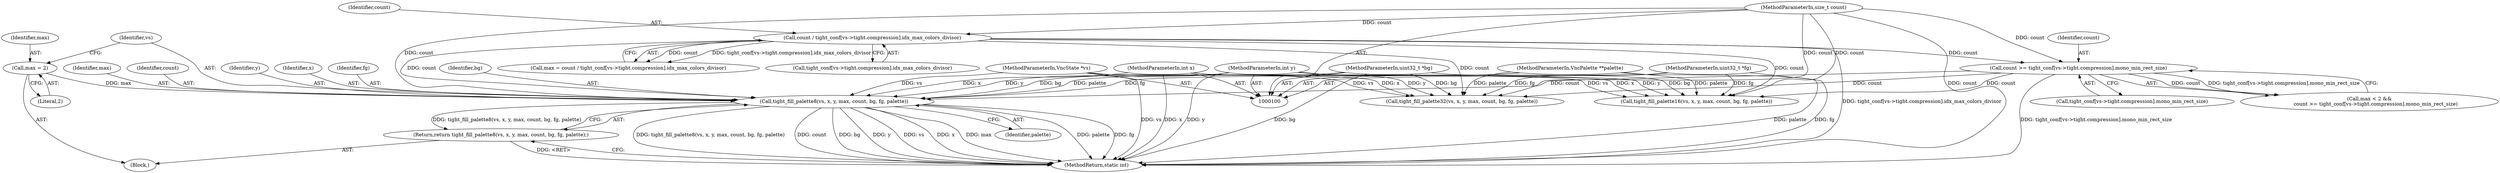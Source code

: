 digraph "0_qemu_9f64916da20eea67121d544698676295bbb105a7_6@pointer" {
"1000185" [label="(Call,tight_fill_palette8(vs, x, y, max, count, bg, fg, palette))"];
"1000101" [label="(MethodParameterIn,VncState *vs)"];
"1000102" [label="(MethodParameterIn,int x)"];
"1000103" [label="(MethodParameterIn,int y)"];
"1000181" [label="(Call,max = 2)"];
"1000128" [label="(Call,count >= tight_conf[vs->tight.compression].mono_min_rect_size)"];
"1000112" [label="(Call,count / tight_conf[vs->tight.compression].idx_max_colors_divisor)"];
"1000104" [label="(MethodParameterIn,size_t count)"];
"1000105" [label="(MethodParameterIn,uint32_t *bg)"];
"1000106" [label="(MethodParameterIn,uint32_t *fg)"];
"1000107" [label="(MethodParameterIn,VncPalette **palette)"];
"1000184" [label="(Return,return tight_fill_palette8(vs, x, y, max, count, bg, fg, palette);)"];
"1000191" [label="(Identifier,bg)"];
"1000160" [label="(Call,tight_fill_palette32(vs, x, y, max, count, bg, fg, palette))"];
"1000104" [label="(MethodParameterIn,size_t count)"];
"1000183" [label="(Literal,2)"];
"1000193" [label="(Identifier,palette)"];
"1000182" [label="(Identifier,max)"];
"1000157" [label="(Block,)"];
"1000112" [label="(Call,count / tight_conf[vs->tight.compression].idx_max_colors_divisor)"];
"1000114" [label="(Call,tight_conf[vs->tight.compression].idx_max_colors_divisor)"];
"1000189" [label="(Identifier,max)"];
"1000106" [label="(MethodParameterIn,uint32_t *fg)"];
"1000181" [label="(Call,max = 2)"];
"1000190" [label="(Identifier,count)"];
"1000129" [label="(Identifier,count)"];
"1000188" [label="(Identifier,y)"];
"1000103" [label="(MethodParameterIn,int y)"];
"1000110" [label="(Call,max = count / tight_conf[vs->tight.compression].idx_max_colors_divisor)"];
"1000187" [label="(Identifier,x)"];
"1000124" [label="(Call,max < 2 &&\n        count >= tight_conf[vs->tight.compression].mono_min_rect_size)"];
"1000192" [label="(Identifier,fg)"];
"1000184" [label="(Return,return tight_fill_palette8(vs, x, y, max, count, bg, fg, palette);)"];
"1000113" [label="(Identifier,count)"];
"1000185" [label="(Call,tight_fill_palette8(vs, x, y, max, count, bg, fg, palette))"];
"1000107" [label="(MethodParameterIn,VncPalette **palette)"];
"1000130" [label="(Call,tight_conf[vs->tight.compression].mono_min_rect_size)"];
"1000171" [label="(Call,tight_fill_palette16(vs, x, y, max, count, bg, fg, palette))"];
"1000102" [label="(MethodParameterIn,int x)"];
"1000128" [label="(Call,count >= tight_conf[vs->tight.compression].mono_min_rect_size)"];
"1000101" [label="(MethodParameterIn,VncState *vs)"];
"1000186" [label="(Identifier,vs)"];
"1000105" [label="(MethodParameterIn,uint32_t *bg)"];
"1000196" [label="(MethodReturn,static int)"];
"1000185" -> "1000184"  [label="AST: "];
"1000185" -> "1000193"  [label="CFG: "];
"1000186" -> "1000185"  [label="AST: "];
"1000187" -> "1000185"  [label="AST: "];
"1000188" -> "1000185"  [label="AST: "];
"1000189" -> "1000185"  [label="AST: "];
"1000190" -> "1000185"  [label="AST: "];
"1000191" -> "1000185"  [label="AST: "];
"1000192" -> "1000185"  [label="AST: "];
"1000193" -> "1000185"  [label="AST: "];
"1000184" -> "1000185"  [label="CFG: "];
"1000185" -> "1000196"  [label="DDG: tight_fill_palette8(vs, x, y, max, count, bg, fg, palette)"];
"1000185" -> "1000196"  [label="DDG: count"];
"1000185" -> "1000196"  [label="DDG: bg"];
"1000185" -> "1000196"  [label="DDG: y"];
"1000185" -> "1000196"  [label="DDG: vs"];
"1000185" -> "1000196"  [label="DDG: x"];
"1000185" -> "1000196"  [label="DDG: max"];
"1000185" -> "1000196"  [label="DDG: palette"];
"1000185" -> "1000196"  [label="DDG: fg"];
"1000185" -> "1000184"  [label="DDG: tight_fill_palette8(vs, x, y, max, count, bg, fg, palette)"];
"1000101" -> "1000185"  [label="DDG: vs"];
"1000102" -> "1000185"  [label="DDG: x"];
"1000103" -> "1000185"  [label="DDG: y"];
"1000181" -> "1000185"  [label="DDG: max"];
"1000128" -> "1000185"  [label="DDG: count"];
"1000112" -> "1000185"  [label="DDG: count"];
"1000104" -> "1000185"  [label="DDG: count"];
"1000105" -> "1000185"  [label="DDG: bg"];
"1000106" -> "1000185"  [label="DDG: fg"];
"1000107" -> "1000185"  [label="DDG: palette"];
"1000101" -> "1000100"  [label="AST: "];
"1000101" -> "1000196"  [label="DDG: vs"];
"1000101" -> "1000160"  [label="DDG: vs"];
"1000101" -> "1000171"  [label="DDG: vs"];
"1000102" -> "1000100"  [label="AST: "];
"1000102" -> "1000196"  [label="DDG: x"];
"1000102" -> "1000160"  [label="DDG: x"];
"1000102" -> "1000171"  [label="DDG: x"];
"1000103" -> "1000100"  [label="AST: "];
"1000103" -> "1000196"  [label="DDG: y"];
"1000103" -> "1000160"  [label="DDG: y"];
"1000103" -> "1000171"  [label="DDG: y"];
"1000181" -> "1000157"  [label="AST: "];
"1000181" -> "1000183"  [label="CFG: "];
"1000182" -> "1000181"  [label="AST: "];
"1000183" -> "1000181"  [label="AST: "];
"1000186" -> "1000181"  [label="CFG: "];
"1000128" -> "1000124"  [label="AST: "];
"1000128" -> "1000130"  [label="CFG: "];
"1000129" -> "1000128"  [label="AST: "];
"1000130" -> "1000128"  [label="AST: "];
"1000124" -> "1000128"  [label="CFG: "];
"1000128" -> "1000196"  [label="DDG: tight_conf[vs->tight.compression].mono_min_rect_size"];
"1000128" -> "1000124"  [label="DDG: count"];
"1000128" -> "1000124"  [label="DDG: tight_conf[vs->tight.compression].mono_min_rect_size"];
"1000112" -> "1000128"  [label="DDG: count"];
"1000104" -> "1000128"  [label="DDG: count"];
"1000128" -> "1000160"  [label="DDG: count"];
"1000128" -> "1000171"  [label="DDG: count"];
"1000112" -> "1000110"  [label="AST: "];
"1000112" -> "1000114"  [label="CFG: "];
"1000113" -> "1000112"  [label="AST: "];
"1000114" -> "1000112"  [label="AST: "];
"1000110" -> "1000112"  [label="CFG: "];
"1000112" -> "1000196"  [label="DDG: tight_conf[vs->tight.compression].idx_max_colors_divisor"];
"1000112" -> "1000110"  [label="DDG: count"];
"1000112" -> "1000110"  [label="DDG: tight_conf[vs->tight.compression].idx_max_colors_divisor"];
"1000104" -> "1000112"  [label="DDG: count"];
"1000112" -> "1000160"  [label="DDG: count"];
"1000112" -> "1000171"  [label="DDG: count"];
"1000104" -> "1000100"  [label="AST: "];
"1000104" -> "1000196"  [label="DDG: count"];
"1000104" -> "1000160"  [label="DDG: count"];
"1000104" -> "1000171"  [label="DDG: count"];
"1000105" -> "1000100"  [label="AST: "];
"1000105" -> "1000196"  [label="DDG: bg"];
"1000105" -> "1000160"  [label="DDG: bg"];
"1000105" -> "1000171"  [label="DDG: bg"];
"1000106" -> "1000100"  [label="AST: "];
"1000106" -> "1000196"  [label="DDG: fg"];
"1000106" -> "1000160"  [label="DDG: fg"];
"1000106" -> "1000171"  [label="DDG: fg"];
"1000107" -> "1000100"  [label="AST: "];
"1000107" -> "1000196"  [label="DDG: palette"];
"1000107" -> "1000160"  [label="DDG: palette"];
"1000107" -> "1000171"  [label="DDG: palette"];
"1000184" -> "1000157"  [label="AST: "];
"1000196" -> "1000184"  [label="CFG: "];
"1000184" -> "1000196"  [label="DDG: <RET>"];
}
